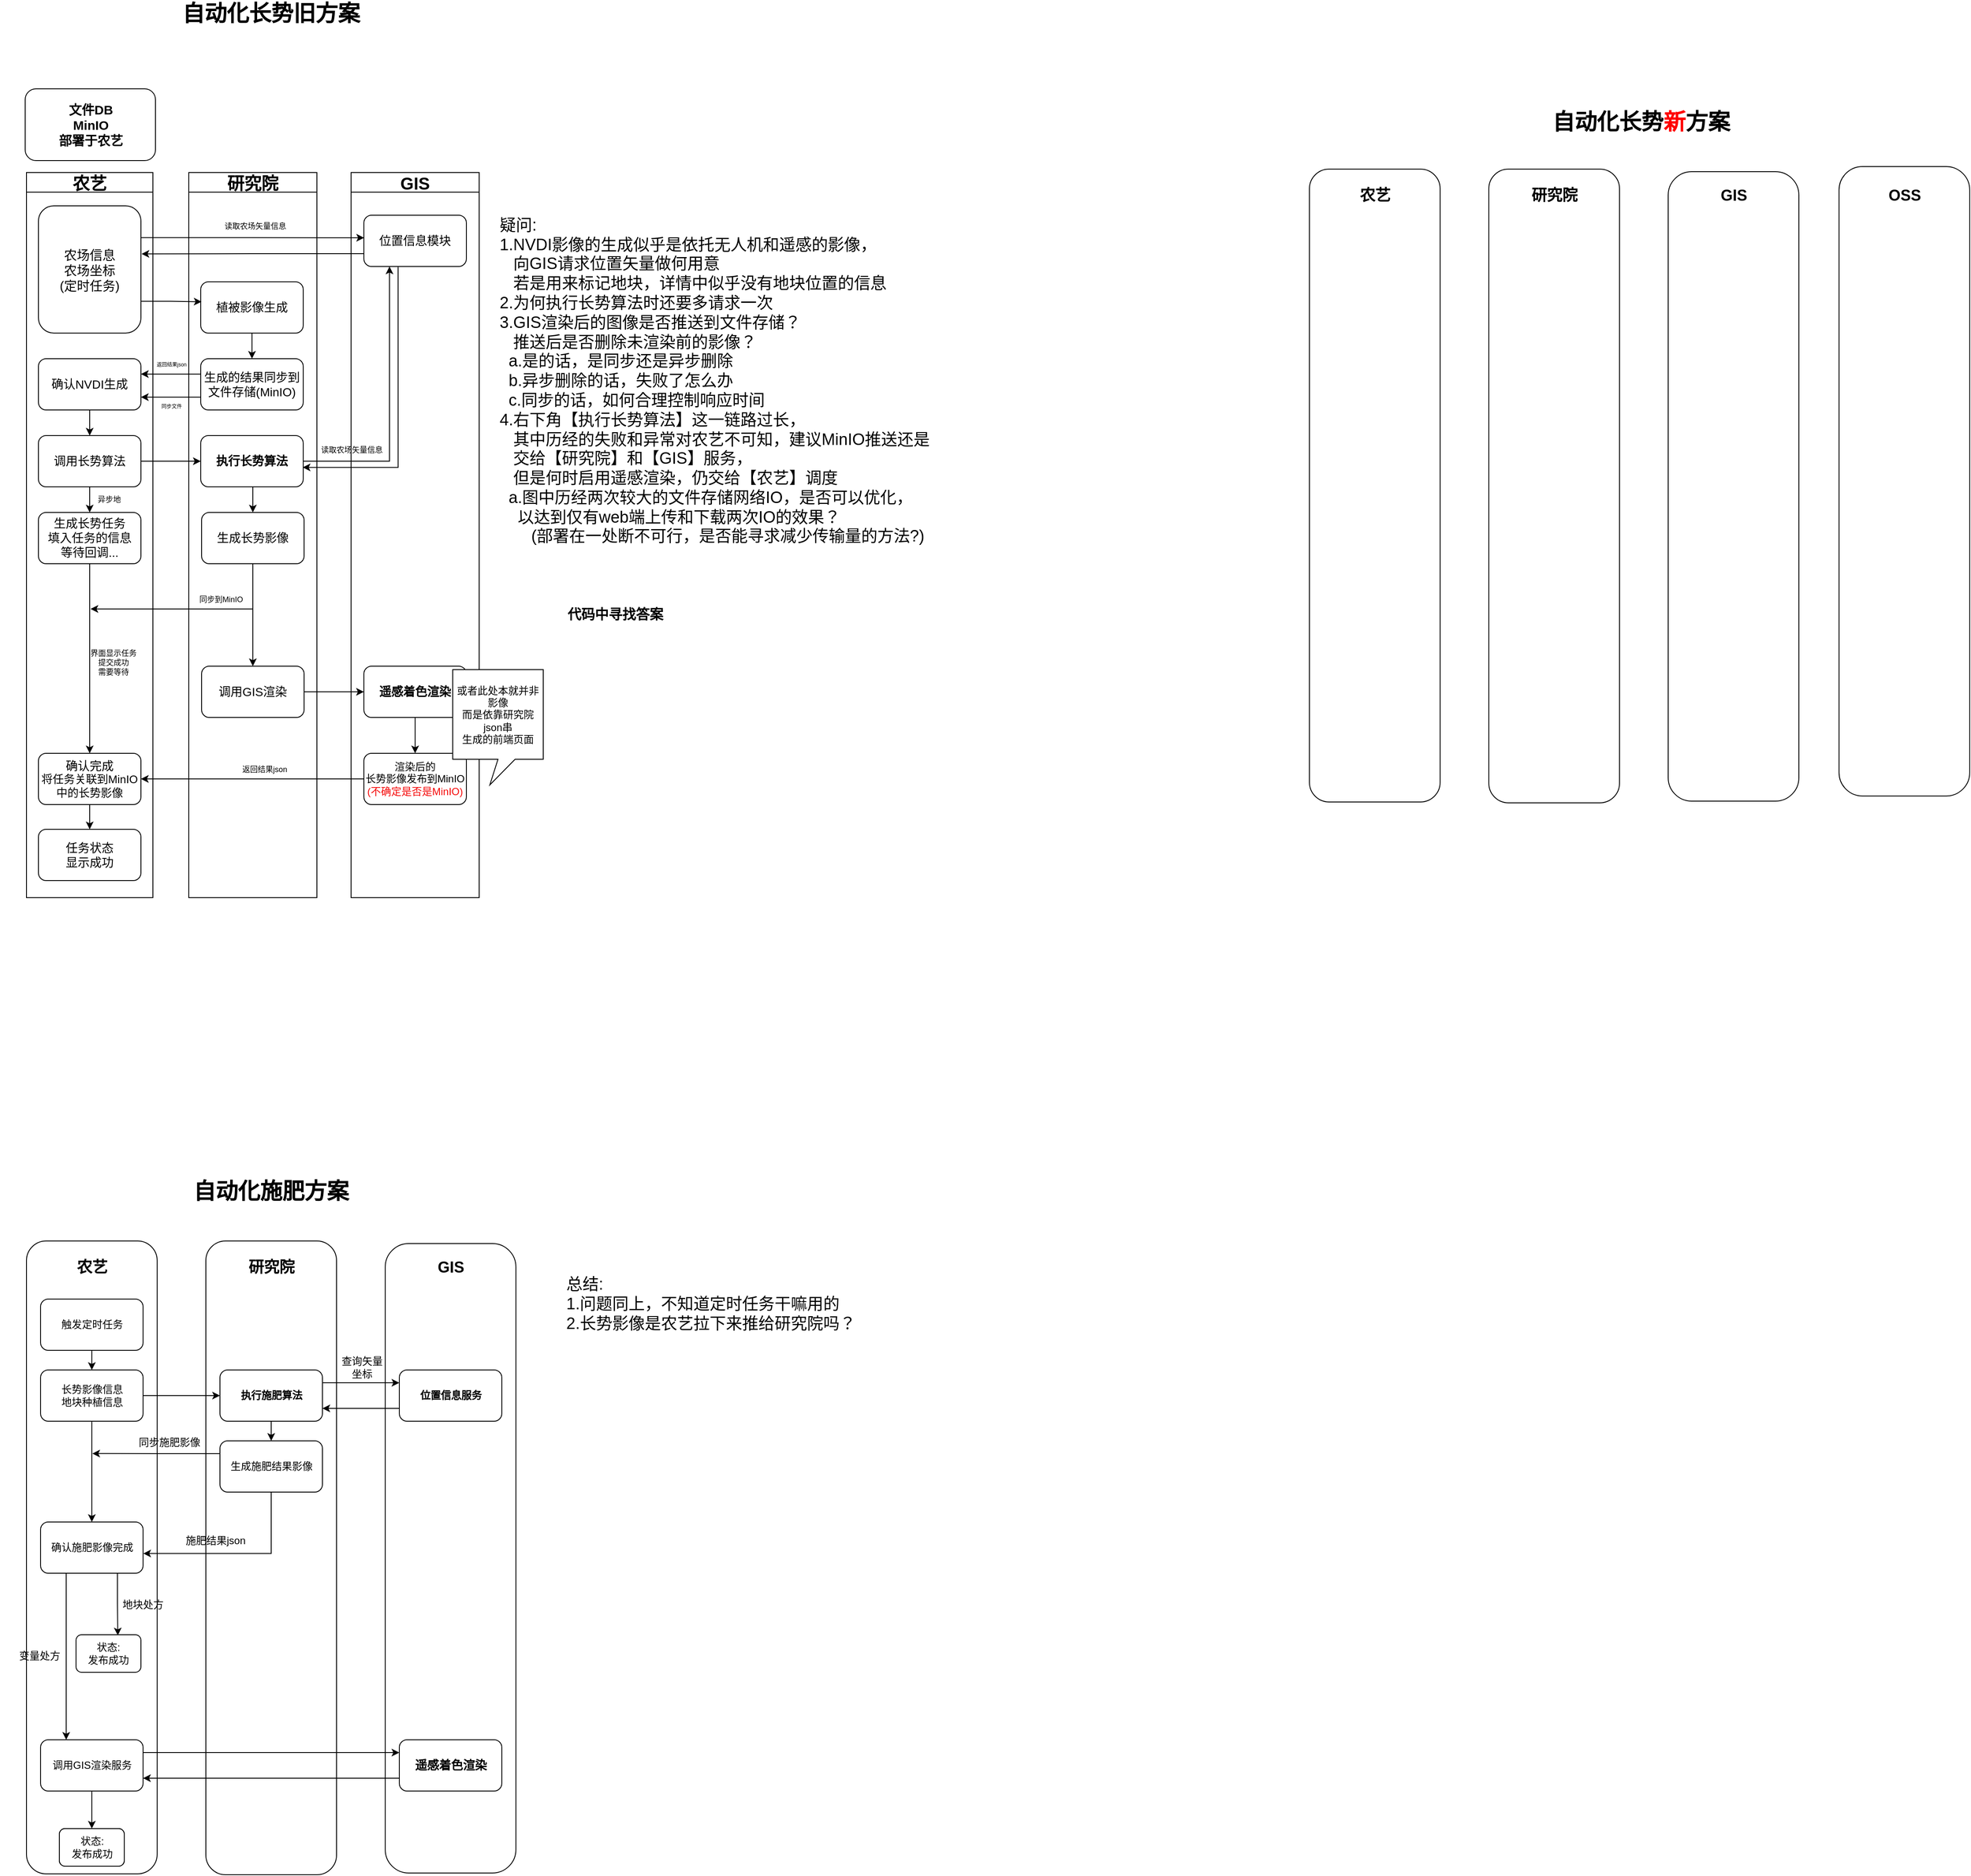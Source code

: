 <mxfile version="24.7.6">
  <diagram name="第 1 页" id="lfJFgyUHGgr_xkrEM4PF">
    <mxGraphModel dx="1912" dy="1121" grid="0" gridSize="10" guides="1" tooltips="1" connect="1" arrows="1" fold="1" page="0" pageScale="1" pageWidth="827" pageHeight="1169" math="0" shadow="0">
      <root>
        <mxCell id="0" />
        <mxCell id="1" parent="0" />
        <mxCell id="Aizblv3qcIen2mevFITz-2" value="&lt;font style=&quot;font-size: 20px;&quot;&gt;农艺&lt;/font&gt;" style="swimlane;whiteSpace=wrap;html=1;" vertex="1" parent="1">
          <mxGeometry x="100" y="350" width="148" height="849" as="geometry">
            <mxRectangle x="100" y="350" width="80" height="40" as="alternateBounds" />
          </mxGeometry>
        </mxCell>
        <mxCell id="Aizblv3qcIen2mevFITz-5" value="&lt;div&gt;&lt;span style=&quot;font-size: 15px; background-color: initial;&quot;&gt;农场信息&lt;/span&gt;&lt;br&gt;&lt;/div&gt;&lt;div style=&quot;font-size: 15px;&quot;&gt;&lt;font style=&quot;font-size: 15px;&quot;&gt;农场坐标&lt;/font&gt;&lt;/div&gt;&lt;div style=&quot;font-size: 15px;&quot;&gt;&lt;font style=&quot;font-size: 15px;&quot;&gt;(定时任务)&lt;/font&gt;&lt;/div&gt;" style="rounded=1;whiteSpace=wrap;html=1;" vertex="1" parent="Aizblv3qcIen2mevFITz-2">
          <mxGeometry x="14" y="39" width="120" height="149" as="geometry" />
        </mxCell>
        <mxCell id="Aizblv3qcIen2mevFITz-15" style="edgeStyle=orthogonalEdgeStyle;rounded=0;orthogonalLoop=1;jettySize=auto;html=1;exitX=0.5;exitY=1;exitDx=0;exitDy=0;entryX=0.5;entryY=0;entryDx=0;entryDy=0;" edge="1" parent="Aizblv3qcIen2mevFITz-2" source="Aizblv3qcIen2mevFITz-11" target="Aizblv3qcIen2mevFITz-14">
          <mxGeometry relative="1" as="geometry" />
        </mxCell>
        <mxCell id="Aizblv3qcIen2mevFITz-11" value="&lt;span style=&quot;font-size: 14px;&quot;&gt;确认NVDI生成&lt;/span&gt;" style="rounded=1;whiteSpace=wrap;html=1;" vertex="1" parent="Aizblv3qcIen2mevFITz-2">
          <mxGeometry x="14" y="218" width="120" height="60" as="geometry" />
        </mxCell>
        <mxCell id="Aizblv3qcIen2mevFITz-21" style="edgeStyle=orthogonalEdgeStyle;rounded=0;orthogonalLoop=1;jettySize=auto;html=1;exitX=0.5;exitY=1;exitDx=0;exitDy=0;" edge="1" parent="Aizblv3qcIen2mevFITz-2" source="Aizblv3qcIen2mevFITz-14" target="Aizblv3qcIen2mevFITz-20">
          <mxGeometry relative="1" as="geometry" />
        </mxCell>
        <mxCell id="Aizblv3qcIen2mevFITz-14" value="&lt;span style=&quot;font-size: 14px;&quot;&gt;调用长势算法&lt;/span&gt;" style="rounded=1;whiteSpace=wrap;html=1;" vertex="1" parent="Aizblv3qcIen2mevFITz-2">
          <mxGeometry x="14" y="308" width="120" height="60" as="geometry" />
        </mxCell>
        <mxCell id="Aizblv3qcIen2mevFITz-53" style="edgeStyle=orthogonalEdgeStyle;rounded=0;orthogonalLoop=1;jettySize=auto;html=1;exitX=0.5;exitY=1;exitDx=0;exitDy=0;entryX=0.5;entryY=0;entryDx=0;entryDy=0;" edge="1" parent="Aizblv3qcIen2mevFITz-2" source="Aizblv3qcIen2mevFITz-20" target="Aizblv3qcIen2mevFITz-52">
          <mxGeometry relative="1" as="geometry" />
        </mxCell>
        <mxCell id="Aizblv3qcIen2mevFITz-20" value="&lt;span style=&quot;font-size: 14px;&quot;&gt;生成长势任务&lt;/span&gt;&lt;div&gt;&lt;span style=&quot;font-size: 14px;&quot;&gt;填入任务的信息&lt;/span&gt;&lt;/div&gt;&lt;div&gt;&lt;span style=&quot;font-size: 14px;&quot;&gt;等待回调...&lt;/span&gt;&lt;/div&gt;" style="rounded=1;whiteSpace=wrap;html=1;" vertex="1" parent="Aizblv3qcIen2mevFITz-2">
          <mxGeometry x="14" y="398" width="120" height="60" as="geometry" />
        </mxCell>
        <mxCell id="Aizblv3qcIen2mevFITz-22" value="异步地" style="text;html=1;align=center;verticalAlign=middle;whiteSpace=wrap;rounded=0;fontSize=9;" vertex="1" parent="Aizblv3qcIen2mevFITz-2">
          <mxGeometry x="67" y="373" width="60" height="20" as="geometry" />
        </mxCell>
        <mxCell id="Aizblv3qcIen2mevFITz-9" style="edgeStyle=orthogonalEdgeStyle;rounded=0;orthogonalLoop=1;jettySize=auto;html=1;exitX=0.5;exitY=1;exitDx=0;exitDy=0;entryX=0.5;entryY=0;entryDx=0;entryDy=0;" edge="1" parent="Aizblv3qcIen2mevFITz-2" source="Aizblv3qcIen2mevFITz-6" target="Aizblv3qcIen2mevFITz-8">
          <mxGeometry relative="1" as="geometry" />
        </mxCell>
        <mxCell id="Aizblv3qcIen2mevFITz-6" value="&lt;span style=&quot;font-size: 14px;&quot;&gt;植被影像生成&lt;/span&gt;" style="rounded=1;whiteSpace=wrap;html=1;" vertex="1" parent="Aizblv3qcIen2mevFITz-2">
          <mxGeometry x="204" y="128" width="120" height="60" as="geometry" />
        </mxCell>
        <mxCell id="Aizblv3qcIen2mevFITz-87" style="edgeStyle=orthogonalEdgeStyle;rounded=0;orthogonalLoop=1;jettySize=auto;html=1;exitX=0;exitY=0.75;exitDx=0;exitDy=0;entryX=1;entryY=0.75;entryDx=0;entryDy=0;" edge="1" parent="Aizblv3qcIen2mevFITz-2" source="Aizblv3qcIen2mevFITz-8" target="Aizblv3qcIen2mevFITz-11">
          <mxGeometry relative="1" as="geometry" />
        </mxCell>
        <mxCell id="Aizblv3qcIen2mevFITz-8" value="&lt;span style=&quot;font-size: 14px;&quot;&gt;生成的结果同步到文件存储(MinIO)&lt;/span&gt;" style="rounded=1;whiteSpace=wrap;html=1;" vertex="1" parent="Aizblv3qcIen2mevFITz-2">
          <mxGeometry x="204" y="218" width="120" height="60" as="geometry" />
        </mxCell>
        <mxCell id="Aizblv3qcIen2mevFITz-17" value="&lt;div&gt;&lt;span style=&quot;font-size: 14px; background-color: initial;&quot;&gt;执行长势算法&lt;/span&gt;&lt;br&gt;&lt;/div&gt;" style="rounded=1;whiteSpace=wrap;html=1;fontStyle=1" vertex="1" parent="Aizblv3qcIen2mevFITz-2">
          <mxGeometry x="204" y="308" width="120" height="60" as="geometry" />
        </mxCell>
        <mxCell id="Aizblv3qcIen2mevFITz-18" style="edgeStyle=orthogonalEdgeStyle;rounded=0;orthogonalLoop=1;jettySize=auto;html=1;exitX=1;exitY=0.5;exitDx=0;exitDy=0;entryX=0;entryY=0.5;entryDx=0;entryDy=0;" edge="1" parent="Aizblv3qcIen2mevFITz-2" source="Aizblv3qcIen2mevFITz-14" target="Aizblv3qcIen2mevFITz-17">
          <mxGeometry relative="1" as="geometry" />
        </mxCell>
        <mxCell id="Aizblv3qcIen2mevFITz-27" style="edgeStyle=orthogonalEdgeStyle;rounded=0;orthogonalLoop=1;jettySize=auto;html=1;exitX=1;exitY=0.75;exitDx=0;exitDy=0;entryX=0.008;entryY=0.388;entryDx=0;entryDy=0;entryPerimeter=0;" edge="1" parent="Aizblv3qcIen2mevFITz-2" source="Aizblv3qcIen2mevFITz-5" target="Aizblv3qcIen2mevFITz-6">
          <mxGeometry relative="1" as="geometry" />
        </mxCell>
        <mxCell id="Aizblv3qcIen2mevFITz-57" style="edgeStyle=orthogonalEdgeStyle;rounded=0;orthogonalLoop=1;jettySize=auto;html=1;exitX=0.5;exitY=1;exitDx=0;exitDy=0;entryX=0.5;entryY=0;entryDx=0;entryDy=0;" edge="1" parent="Aizblv3qcIen2mevFITz-2" source="Aizblv3qcIen2mevFITz-52" target="Aizblv3qcIen2mevFITz-56">
          <mxGeometry relative="1" as="geometry" />
        </mxCell>
        <mxCell id="Aizblv3qcIen2mevFITz-52" value="&lt;span style=&quot;font-size: 14px;&quot;&gt;确认完成&lt;/span&gt;&lt;div&gt;&lt;span style=&quot;font-size: 13px;&quot;&gt;将任务关联到MinIO中的长势影像&lt;/span&gt;&lt;/div&gt;" style="rounded=1;whiteSpace=wrap;html=1;" vertex="1" parent="Aizblv3qcIen2mevFITz-2">
          <mxGeometry x="14" y="680" width="120" height="60" as="geometry" />
        </mxCell>
        <mxCell id="Aizblv3qcIen2mevFITz-55" value="界面显示任务提交成功&lt;div&gt;需要等待&lt;/div&gt;" style="text;html=1;align=center;verticalAlign=middle;whiteSpace=wrap;rounded=0;fontSize=9;" vertex="1" parent="Aizblv3qcIen2mevFITz-2">
          <mxGeometry x="72" y="564" width="60" height="20" as="geometry" />
        </mxCell>
        <mxCell id="Aizblv3qcIen2mevFITz-56" value="&lt;span style=&quot;font-size: 14px;&quot;&gt;任务状态&lt;/span&gt;&lt;div&gt;&lt;span style=&quot;font-size: 14px;&quot;&gt;显示成功&lt;/span&gt;&lt;/div&gt;" style="rounded=1;whiteSpace=wrap;html=1;" vertex="1" parent="Aizblv3qcIen2mevFITz-2">
          <mxGeometry x="14" y="769" width="120" height="60" as="geometry" />
        </mxCell>
        <mxCell id="Aizblv3qcIen2mevFITz-3" value="&lt;font style=&quot;font-size: 20px;&quot;&gt;研究院&lt;/font&gt;" style="swimlane;whiteSpace=wrap;html=1;" vertex="1" parent="1">
          <mxGeometry x="290" y="350" width="150" height="849" as="geometry" />
        </mxCell>
        <mxCell id="Aizblv3qcIen2mevFITz-34" value="读取农场矢量信息" style="text;html=1;align=center;verticalAlign=middle;whiteSpace=wrap;rounded=0;fontSize=9;" vertex="1" parent="Aizblv3qcIen2mevFITz-3">
          <mxGeometry x="37" y="53" width="82" height="20" as="geometry" />
        </mxCell>
        <mxCell id="Aizblv3qcIen2mevFITz-82" style="edgeStyle=orthogonalEdgeStyle;rounded=0;orthogonalLoop=1;jettySize=auto;html=1;exitX=0.5;exitY=1;exitDx=0;exitDy=0;" edge="1" parent="Aizblv3qcIen2mevFITz-3" source="Aizblv3qcIen2mevFITz-38" target="Aizblv3qcIen2mevFITz-42">
          <mxGeometry relative="1" as="geometry" />
        </mxCell>
        <mxCell id="Aizblv3qcIen2mevFITz-38" value="&lt;span style=&quot;font-size: 14px;&quot;&gt;生成长势影像&lt;/span&gt;" style="rounded=1;whiteSpace=wrap;html=1;" vertex="1" parent="Aizblv3qcIen2mevFITz-3">
          <mxGeometry x="15" y="398" width="120" height="60" as="geometry" />
        </mxCell>
        <mxCell id="Aizblv3qcIen2mevFITz-42" value="&lt;span style=&quot;font-size: 14px;&quot;&gt;调用GIS渲染&lt;/span&gt;" style="rounded=1;whiteSpace=wrap;html=1;" vertex="1" parent="Aizblv3qcIen2mevFITz-3">
          <mxGeometry x="15" y="578" width="120" height="60" as="geometry" />
        </mxCell>
        <mxCell id="Aizblv3qcIen2mevFITz-83" value="" style="endArrow=classic;html=1;rounded=0;" edge="1" parent="Aizblv3qcIen2mevFITz-3">
          <mxGeometry width="50" height="50" relative="1" as="geometry">
            <mxPoint x="75" y="511" as="sourcePoint" />
            <mxPoint x="-115" y="511" as="targetPoint" />
          </mxGeometry>
        </mxCell>
        <mxCell id="Aizblv3qcIen2mevFITz-84" value="同步到MinIO" style="text;html=1;align=center;verticalAlign=middle;whiteSpace=wrap;rounded=0;fontSize=9;" vertex="1" parent="Aizblv3qcIen2mevFITz-3">
          <mxGeometry x="-3" y="490" width="82" height="20" as="geometry" />
        </mxCell>
        <mxCell id="Aizblv3qcIen2mevFITz-85" value="返回结果json" style="text;html=1;align=center;verticalAlign=middle;whiteSpace=wrap;rounded=0;fontSize=9;" vertex="1" parent="Aizblv3qcIen2mevFITz-3">
          <mxGeometry x="48" y="689" width="82" height="20" as="geometry" />
        </mxCell>
        <mxCell id="Aizblv3qcIen2mevFITz-4" value="&lt;font style=&quot;font-size: 20px;&quot;&gt;GIS&lt;/font&gt;" style="swimlane;whiteSpace=wrap;html=1;" vertex="1" parent="1">
          <mxGeometry x="480" y="350" width="150" height="849" as="geometry" />
        </mxCell>
        <mxCell id="Aizblv3qcIen2mevFITz-33" style="edgeStyle=orthogonalEdgeStyle;rounded=0;orthogonalLoop=1;jettySize=auto;html=1;exitX=0;exitY=0.75;exitDx=0;exitDy=0;" edge="1" parent="Aizblv3qcIen2mevFITz-4" source="Aizblv3qcIen2mevFITz-30">
          <mxGeometry relative="1" as="geometry">
            <mxPoint x="-245.286" y="95.286" as="targetPoint" />
          </mxGeometry>
        </mxCell>
        <mxCell id="Aizblv3qcIen2mevFITz-30" value="&lt;span style=&quot;font-size: 14px;&quot;&gt;位置信息模块&lt;/span&gt;" style="rounded=1;whiteSpace=wrap;html=1;" vertex="1" parent="Aizblv3qcIen2mevFITz-4">
          <mxGeometry x="15" y="50" width="120" height="60" as="geometry" />
        </mxCell>
        <mxCell id="Aizblv3qcIen2mevFITz-36" value="读取农场矢量信息" style="text;html=1;align=center;verticalAlign=middle;whiteSpace=wrap;rounded=0;fontSize=9;" vertex="1" parent="Aizblv3qcIen2mevFITz-4">
          <mxGeometry x="-40" y="315" width="82" height="20" as="geometry" />
        </mxCell>
        <mxCell id="Aizblv3qcIen2mevFITz-51" style="edgeStyle=orthogonalEdgeStyle;rounded=0;orthogonalLoop=1;jettySize=auto;html=1;exitX=0.5;exitY=1;exitDx=0;exitDy=0;entryX=0.5;entryY=0;entryDx=0;entryDy=0;" edge="1" parent="Aizblv3qcIen2mevFITz-4" source="Aizblv3qcIen2mevFITz-44" target="Aizblv3qcIen2mevFITz-50">
          <mxGeometry relative="1" as="geometry" />
        </mxCell>
        <mxCell id="Aizblv3qcIen2mevFITz-44" value="&lt;span style=&quot;font-size: 14px;&quot;&gt;遥感着色渲染&lt;/span&gt;" style="rounded=1;whiteSpace=wrap;html=1;fontStyle=1" vertex="1" parent="Aizblv3qcIen2mevFITz-4">
          <mxGeometry x="15" y="578" width="120" height="60" as="geometry" />
        </mxCell>
        <mxCell id="Aizblv3qcIen2mevFITz-50" value="&lt;font style=&quot;font-size: 12px;&quot;&gt;渲染后的&lt;/font&gt;&lt;div style=&quot;&quot;&gt;&lt;font style=&quot;font-size: 12px;&quot;&gt;长势影像发布到MinIO&lt;/font&gt;&lt;/div&gt;&lt;div style=&quot;&quot;&gt;&lt;font color=&quot;#f50a0a&quot; style=&quot;font-size: 12px;&quot;&gt;(不确定是否是MinIO)&lt;/font&gt;&lt;/div&gt;" style="rounded=1;whiteSpace=wrap;html=1;" vertex="1" parent="Aizblv3qcIen2mevFITz-4">
          <mxGeometry x="15" y="680" width="120" height="60" as="geometry" />
        </mxCell>
        <mxCell id="Aizblv3qcIen2mevFITz-16" value="自动化长势旧方案" style="text;html=1;align=center;verticalAlign=middle;whiteSpace=wrap;rounded=0;fontStyle=1;fontSize=26;" vertex="1" parent="1">
          <mxGeometry x="270.25" y="149" width="232.5" height="30" as="geometry" />
        </mxCell>
        <mxCell id="Aizblv3qcIen2mevFITz-31" style="edgeStyle=orthogonalEdgeStyle;rounded=0;orthogonalLoop=1;jettySize=auto;html=1;exitX=1;exitY=0.25;exitDx=0;exitDy=0;entryX=0.002;entryY=0.44;entryDx=0;entryDy=0;entryPerimeter=0;" edge="1" parent="1" source="Aizblv3qcIen2mevFITz-5" target="Aizblv3qcIen2mevFITz-30">
          <mxGeometry relative="1" as="geometry" />
        </mxCell>
        <mxCell id="Aizblv3qcIen2mevFITz-35" style="edgeStyle=orthogonalEdgeStyle;rounded=0;orthogonalLoop=1;jettySize=auto;html=1;exitX=1;exitY=0.5;exitDx=0;exitDy=0;entryX=0.25;entryY=1;entryDx=0;entryDy=0;" edge="1" parent="1" source="Aizblv3qcIen2mevFITz-17" target="Aizblv3qcIen2mevFITz-30">
          <mxGeometry relative="1" as="geometry" />
        </mxCell>
        <mxCell id="Aizblv3qcIen2mevFITz-37" style="edgeStyle=orthogonalEdgeStyle;rounded=0;orthogonalLoop=1;jettySize=auto;html=1;exitX=0.334;exitY=1.011;exitDx=0;exitDy=0;entryX=0.995;entryY=0.62;entryDx=0;entryDy=0;exitPerimeter=0;entryPerimeter=0;" edge="1" parent="1" source="Aizblv3qcIen2mevFITz-30" target="Aizblv3qcIen2mevFITz-17">
          <mxGeometry relative="1" as="geometry" />
        </mxCell>
        <mxCell id="Aizblv3qcIen2mevFITz-39" style="edgeStyle=orthogonalEdgeStyle;rounded=0;orthogonalLoop=1;jettySize=auto;html=1;exitX=0.5;exitY=1;exitDx=0;exitDy=0;entryX=0.5;entryY=0;entryDx=0;entryDy=0;" edge="1" parent="1" source="Aizblv3qcIen2mevFITz-17" target="Aizblv3qcIen2mevFITz-38">
          <mxGeometry relative="1" as="geometry" />
        </mxCell>
        <mxCell id="Aizblv3qcIen2mevFITz-49" style="edgeStyle=orthogonalEdgeStyle;rounded=0;orthogonalLoop=1;jettySize=auto;html=1;exitX=1;exitY=0.5;exitDx=0;exitDy=0;entryX=0;entryY=0.5;entryDx=0;entryDy=0;" edge="1" parent="1" source="Aizblv3qcIen2mevFITz-42" target="Aizblv3qcIen2mevFITz-44">
          <mxGeometry relative="1" as="geometry" />
        </mxCell>
        <mxCell id="Aizblv3qcIen2mevFITz-54" style="edgeStyle=orthogonalEdgeStyle;rounded=0;orthogonalLoop=1;jettySize=auto;html=1;exitX=0;exitY=0.5;exitDx=0;exitDy=0;entryX=1;entryY=0.5;entryDx=0;entryDy=0;" edge="1" parent="1" source="Aizblv3qcIen2mevFITz-50" target="Aizblv3qcIen2mevFITz-52">
          <mxGeometry relative="1" as="geometry" />
        </mxCell>
        <mxCell id="Aizblv3qcIen2mevFITz-58" value="&lt;font style=&quot;font-size: 19px;&quot;&gt;疑问:&lt;/font&gt;&lt;div style=&quot;font-size: 19px;&quot;&gt;&lt;font style=&quot;font-size: 19px;&quot;&gt;1.NVDI影像的生成似乎是依托无人机和遥感的影像，&lt;/font&gt;&lt;/div&gt;&lt;div style=&quot;font-size: 19px;&quot;&gt;&lt;font style=&quot;font-size: 19px;&quot;&gt;&amp;nbsp; &amp;nbsp;向GIS请求位置矢量做何用意&lt;/font&gt;&lt;/div&gt;&lt;div style=&quot;font-size: 19px;&quot;&gt;&lt;font style=&quot;font-size: 19px;&quot;&gt;&amp;nbsp; &amp;nbsp;若是用来标记地块，详情中似乎没有地块位置的信息&lt;/font&gt;&lt;/div&gt;&lt;div style=&quot;font-size: 19px;&quot;&gt;&lt;font style=&quot;font-size: 19px;&quot;&gt;2.为何执行长势算法时还要多请求一次&lt;/font&gt;&lt;/div&gt;&lt;div style=&quot;font-size: 19px;&quot;&gt;&lt;font style=&quot;font-size: 19px;&quot;&gt;3.GIS渲染后的图像是否推送到文件存储？&lt;/font&gt;&lt;/div&gt;&lt;div style=&quot;font-size: 19px;&quot;&gt;&lt;font style=&quot;font-size: 19px;&quot;&gt;&amp;nbsp; &amp;nbsp;推送后是否删除未渲染前的影像？&lt;/font&gt;&lt;/div&gt;&lt;div style=&quot;font-size: 19px;&quot;&gt;&lt;font style=&quot;font-size: 19px;&quot;&gt;&amp;nbsp; a.是的话，是同步还是异步删除&lt;/font&gt;&lt;/div&gt;&lt;div style=&quot;font-size: 19px;&quot;&gt;&lt;font style=&quot;font-size: 19px;&quot;&gt;&amp;nbsp; b.异步删除的话，失败了怎么办&lt;/font&gt;&lt;/div&gt;&lt;div style=&quot;font-size: 19px;&quot;&gt;&lt;font style=&quot;font-size: 19px;&quot;&gt;&amp;nbsp; c.同步的话，如何合理控制响应时间&lt;/font&gt;&lt;/div&gt;&lt;div style=&quot;font-size: 19px;&quot;&gt;&lt;font style=&quot;font-size: 19px;&quot;&gt;4.右下角【执行长势算法】这一链路过长，&lt;/font&gt;&lt;/div&gt;&lt;div style=&quot;font-size: 19px;&quot;&gt;&lt;font style=&quot;font-size: 19px;&quot;&gt;&amp;nbsp; &amp;nbsp;其中历经的失败和异常对农艺不可知，建议MinIO推送还是&lt;/font&gt;&lt;/div&gt;&lt;div style=&quot;font-size: 19px;&quot;&gt;&amp;nbsp; &amp;nbsp;交给【研究院】和【GIS】服务，&lt;/div&gt;&lt;div style=&quot;font-size: 19px;&quot;&gt;&amp;nbsp; &amp;nbsp;但是何时启用遥感渲染，仍交给【农艺】调度&lt;/div&gt;&lt;div style=&quot;font-size: 19px;&quot;&gt;&amp;nbsp; a.图中历经两次较大的文件存储网络IO，是否可以优化，&lt;/div&gt;&lt;div style=&quot;font-size: 19px;&quot;&gt;&amp;nbsp; &amp;nbsp; 以达到仅有web端上传和下载两次IO的效果？&lt;/div&gt;&lt;div style=&quot;font-size: 19px;&quot;&gt;&amp;nbsp; &amp;nbsp; &amp;nbsp; &amp;nbsp;(部署在一处断不可行，是否能寻求减少传输量的方法?)&lt;/div&gt;" style="text;html=1;align=left;verticalAlign=middle;resizable=0;points=[];autosize=1;strokeColor=none;fillColor=none;" vertex="1" parent="1">
          <mxGeometry x="652" y="394" width="522" height="400" as="geometry" />
        </mxCell>
        <mxCell id="Aizblv3qcIen2mevFITz-59" value="&lt;b&gt;&lt;font style=&quot;font-size: 16px;&quot;&gt;代码中寻找答案&lt;/font&gt;&lt;/b&gt;" style="text;html=1;align=center;verticalAlign=middle;resizable=0;points=[];autosize=1;strokeColor=none;fillColor=none;" vertex="1" parent="1">
          <mxGeometry x="724" y="851" width="130" height="31" as="geometry" />
        </mxCell>
        <mxCell id="Aizblv3qcIen2mevFITz-61" value="" style="rounded=1;whiteSpace=wrap;html=1;" vertex="1" parent="1">
          <mxGeometry x="100" y="1601" width="153" height="741" as="geometry" />
        </mxCell>
        <mxCell id="Aizblv3qcIen2mevFITz-62" value="自动化施肥方案" style="text;html=1;align=center;verticalAlign=middle;whiteSpace=wrap;rounded=0;fontStyle=1;fontSize=26;" vertex="1" parent="1">
          <mxGeometry x="270.25" y="1528" width="232.5" height="30" as="geometry" />
        </mxCell>
        <mxCell id="Aizblv3qcIen2mevFITz-63" value="" style="rounded=1;whiteSpace=wrap;html=1;" vertex="1" parent="1">
          <mxGeometry x="310" y="1601" width="153" height="742" as="geometry" />
        </mxCell>
        <mxCell id="Aizblv3qcIen2mevFITz-64" value="" style="rounded=1;whiteSpace=wrap;html=1;arcSize=18;" vertex="1" parent="1">
          <mxGeometry x="520" y="1604" width="153" height="737" as="geometry" />
        </mxCell>
        <mxCell id="Aizblv3qcIen2mevFITz-65" value="农艺" style="text;html=1;align=center;verticalAlign=middle;whiteSpace=wrap;rounded=0;fontSize=18;fontStyle=1" vertex="1" parent="1">
          <mxGeometry x="146.5" y="1617" width="60" height="30" as="geometry" />
        </mxCell>
        <mxCell id="Aizblv3qcIen2mevFITz-66" value="研究院" style="text;html=1;align=center;verticalAlign=middle;whiteSpace=wrap;rounded=0;fontSize=18;fontStyle=1" vertex="1" parent="1">
          <mxGeometry x="356.5" y="1617" width="60" height="30" as="geometry" />
        </mxCell>
        <mxCell id="Aizblv3qcIen2mevFITz-67" value="GIS" style="text;html=1;align=center;verticalAlign=middle;whiteSpace=wrap;rounded=0;fontSize=18;fontStyle=1" vertex="1" parent="1">
          <mxGeometry x="566.5" y="1617" width="60" height="30" as="geometry" />
        </mxCell>
        <mxCell id="Aizblv3qcIen2mevFITz-68" value="&lt;span style=&quot;font-size: 19px;&quot;&gt;总结:&lt;/span&gt;&lt;div&gt;&lt;span style=&quot;font-size: 19px;&quot;&gt;1.问题同上，不知道定时任务干嘛用的&lt;/span&gt;&lt;/div&gt;&lt;div&gt;&lt;span style=&quot;font-size: 19px;&quot;&gt;2.长势影像是农艺拉下来推给研究院吗？&lt;/span&gt;&lt;/div&gt;&lt;div&gt;&lt;br&gt;&lt;/div&gt;" style="text;html=1;align=left;verticalAlign=middle;resizable=0;points=[];autosize=1;strokeColor=none;fillColor=none;" vertex="1" parent="1">
          <mxGeometry x="730" y="1634" width="357" height="95" as="geometry" />
        </mxCell>
        <mxCell id="Aizblv3qcIen2mevFITz-74" style="edgeStyle=orthogonalEdgeStyle;rounded=0;orthogonalLoop=1;jettySize=auto;html=1;exitX=1;exitY=0.5;exitDx=0;exitDy=0;entryX=0;entryY=0.5;entryDx=0;entryDy=0;" edge="1" parent="1" source="Aizblv3qcIen2mevFITz-69" target="Aizblv3qcIen2mevFITz-73">
          <mxGeometry relative="1" as="geometry" />
        </mxCell>
        <mxCell id="Aizblv3qcIen2mevFITz-102" style="edgeStyle=orthogonalEdgeStyle;rounded=0;orthogonalLoop=1;jettySize=auto;html=1;exitX=0.5;exitY=1;exitDx=0;exitDy=0;entryX=0.5;entryY=0;entryDx=0;entryDy=0;" edge="1" parent="1" source="Aizblv3qcIen2mevFITz-69" target="Aizblv3qcIen2mevFITz-101">
          <mxGeometry relative="1" as="geometry" />
        </mxCell>
        <mxCell id="Aizblv3qcIen2mevFITz-69" value="长势影像信息&lt;div&gt;地块种植信息&lt;/div&gt;" style="rounded=1;whiteSpace=wrap;html=1;" vertex="1" parent="1">
          <mxGeometry x="116.5" y="1752" width="120" height="60" as="geometry" />
        </mxCell>
        <mxCell id="Aizblv3qcIen2mevFITz-70" value="&lt;div style=&quot;font-size: 15px;&quot;&gt;文件DB&lt;/div&gt;MinIO&lt;div&gt;部署于农艺&lt;/div&gt;" style="rounded=1;whiteSpace=wrap;html=1;fontStyle=1;fontSize=15;" vertex="1" parent="1">
          <mxGeometry x="98.5" y="252" width="152.5" height="84" as="geometry" />
        </mxCell>
        <mxCell id="Aizblv3qcIen2mevFITz-72" style="edgeStyle=orthogonalEdgeStyle;rounded=0;orthogonalLoop=1;jettySize=auto;html=1;exitX=0.5;exitY=1;exitDx=0;exitDy=0;entryX=0.5;entryY=0;entryDx=0;entryDy=0;" edge="1" parent="1" source="Aizblv3qcIen2mevFITz-71" target="Aizblv3qcIen2mevFITz-69">
          <mxGeometry relative="1" as="geometry" />
        </mxCell>
        <mxCell id="Aizblv3qcIen2mevFITz-71" value="触发定时任务" style="rounded=1;whiteSpace=wrap;html=1;" vertex="1" parent="1">
          <mxGeometry x="116.5" y="1669" width="120" height="60" as="geometry" />
        </mxCell>
        <mxCell id="Aizblv3qcIen2mevFITz-76" style="edgeStyle=orthogonalEdgeStyle;rounded=0;orthogonalLoop=1;jettySize=auto;html=1;exitX=1;exitY=0.25;exitDx=0;exitDy=0;entryX=0;entryY=0.25;entryDx=0;entryDy=0;" edge="1" parent="1" source="Aizblv3qcIen2mevFITz-73" target="Aizblv3qcIen2mevFITz-75">
          <mxGeometry relative="1" as="geometry" />
        </mxCell>
        <mxCell id="Aizblv3qcIen2mevFITz-86" style="edgeStyle=orthogonalEdgeStyle;rounded=0;orthogonalLoop=1;jettySize=auto;html=1;exitX=0.5;exitY=1;exitDx=0;exitDy=0;entryX=0.5;entryY=0;entryDx=0;entryDy=0;" edge="1" parent="1" source="Aizblv3qcIen2mevFITz-73" target="Aizblv3qcIen2mevFITz-79">
          <mxGeometry relative="1" as="geometry" />
        </mxCell>
        <mxCell id="Aizblv3qcIen2mevFITz-73" value="执行施肥算法" style="rounded=1;whiteSpace=wrap;html=1;fontStyle=1" vertex="1" parent="1">
          <mxGeometry x="326.5" y="1752" width="120" height="60" as="geometry" />
        </mxCell>
        <mxCell id="Aizblv3qcIen2mevFITz-77" style="edgeStyle=orthogonalEdgeStyle;rounded=0;orthogonalLoop=1;jettySize=auto;html=1;exitX=0;exitY=0.75;exitDx=0;exitDy=0;entryX=1;entryY=0.75;entryDx=0;entryDy=0;" edge="1" parent="1" source="Aizblv3qcIen2mevFITz-75" target="Aizblv3qcIen2mevFITz-73">
          <mxGeometry relative="1" as="geometry" />
        </mxCell>
        <mxCell id="Aizblv3qcIen2mevFITz-75" value="位置信息服务" style="rounded=1;whiteSpace=wrap;html=1;fontStyle=1" vertex="1" parent="1">
          <mxGeometry x="536.5" y="1752" width="120" height="60" as="geometry" />
        </mxCell>
        <mxCell id="Aizblv3qcIen2mevFITz-78" value="查询矢量坐标" style="text;html=1;align=center;verticalAlign=middle;whiteSpace=wrap;rounded=0;" vertex="1" parent="1">
          <mxGeometry x="463" y="1734" width="60" height="30" as="geometry" />
        </mxCell>
        <mxCell id="Aizblv3qcIen2mevFITz-108" style="edgeStyle=orthogonalEdgeStyle;rounded=0;orthogonalLoop=1;jettySize=auto;html=1;exitX=0;exitY=0.25;exitDx=0;exitDy=0;" edge="1" parent="1" source="Aizblv3qcIen2mevFITz-79">
          <mxGeometry relative="1" as="geometry">
            <mxPoint x="177.075" y="1849.896" as="targetPoint" />
          </mxGeometry>
        </mxCell>
        <mxCell id="Aizblv3qcIen2mevFITz-79" value="生成施肥结果影像" style="rounded=1;whiteSpace=wrap;html=1;fontStyle=0" vertex="1" parent="1">
          <mxGeometry x="326.5" y="1835" width="120" height="60" as="geometry" />
        </mxCell>
        <mxCell id="Aizblv3qcIen2mevFITz-12" style="edgeStyle=orthogonalEdgeStyle;rounded=0;orthogonalLoop=1;jettySize=auto;html=1;exitX=0;exitY=0.5;exitDx=0;exitDy=0;entryX=1;entryY=0.5;entryDx=0;entryDy=0;" edge="1" parent="1">
          <mxGeometry relative="1" as="geometry">
            <mxPoint x="304" y="586" as="sourcePoint" />
            <mxPoint x="234" y="586" as="targetPoint" />
          </mxGeometry>
        </mxCell>
        <mxCell id="Aizblv3qcIen2mevFITz-13" value="返回结果json" style="text;html=1;align=center;verticalAlign=middle;whiteSpace=wrap;rounded=0;fontSize=6;" vertex="1" parent="1">
          <mxGeometry x="240" y="565" width="60" height="20" as="geometry" />
        </mxCell>
        <mxCell id="Aizblv3qcIen2mevFITz-88" value="同步文件" style="text;html=1;align=center;verticalAlign=middle;whiteSpace=wrap;rounded=0;fontSize=6;" vertex="1" parent="1">
          <mxGeometry x="240" y="614" width="60" height="20" as="geometry" />
        </mxCell>
        <mxCell id="Aizblv3qcIen2mevFITz-95" value="或者此处本就并非影像&lt;div&gt;而是依靠研究院json串&lt;/div&gt;&lt;div&gt;生成的前端页面&lt;/div&gt;" style="shape=callout;whiteSpace=wrap;html=1;perimeter=calloutPerimeter;position2=0.41;" vertex="1" parent="1">
          <mxGeometry x="599" y="932" width="106" height="135" as="geometry" />
        </mxCell>
        <mxCell id="Aizblv3qcIen2mevFITz-100" value="同步施肥影像" style="text;html=1;align=center;verticalAlign=middle;whiteSpace=wrap;rounded=0;" vertex="1" parent="1">
          <mxGeometry x="221" y="1822" width="93" height="30" as="geometry" />
        </mxCell>
        <mxCell id="Aizblv3qcIen2mevFITz-112" style="edgeStyle=orthogonalEdgeStyle;rounded=0;orthogonalLoop=1;jettySize=auto;html=1;exitX=0.25;exitY=1;exitDx=0;exitDy=0;entryX=0.25;entryY=0;entryDx=0;entryDy=0;" edge="1" parent="1" source="Aizblv3qcIen2mevFITz-101" target="Aizblv3qcIen2mevFITz-111">
          <mxGeometry relative="1" as="geometry" />
        </mxCell>
        <mxCell id="Aizblv3qcIen2mevFITz-101" value="确认施肥影像完成" style="rounded=1;whiteSpace=wrap;html=1;fontStyle=0" vertex="1" parent="1">
          <mxGeometry x="116.5" y="1930" width="120" height="60" as="geometry" />
        </mxCell>
        <mxCell id="Aizblv3qcIen2mevFITz-105" value="施肥结果json" style="text;html=1;align=center;verticalAlign=middle;whiteSpace=wrap;rounded=0;" vertex="1" parent="1">
          <mxGeometry x="275" y="1937" width="93" height="30" as="geometry" />
        </mxCell>
        <mxCell id="Aizblv3qcIen2mevFITz-110" style="edgeStyle=orthogonalEdgeStyle;rounded=0;orthogonalLoop=1;jettySize=auto;html=1;exitX=0.5;exitY=1;exitDx=0;exitDy=0;entryX=1.002;entryY=0.615;entryDx=0;entryDy=0;entryPerimeter=0;" edge="1" parent="1" source="Aizblv3qcIen2mevFITz-79" target="Aizblv3qcIen2mevFITz-101">
          <mxGeometry relative="1" as="geometry" />
        </mxCell>
        <mxCell id="Aizblv3qcIen2mevFITz-119" style="edgeStyle=orthogonalEdgeStyle;rounded=0;orthogonalLoop=1;jettySize=auto;html=1;exitX=1;exitY=0.25;exitDx=0;exitDy=0;entryX=0;entryY=0.25;entryDx=0;entryDy=0;" edge="1" parent="1" source="Aizblv3qcIen2mevFITz-111" target="Aizblv3qcIen2mevFITz-118">
          <mxGeometry relative="1" as="geometry" />
        </mxCell>
        <mxCell id="Aizblv3qcIen2mevFITz-124" style="edgeStyle=orthogonalEdgeStyle;rounded=0;orthogonalLoop=1;jettySize=auto;html=1;exitX=0.5;exitY=1;exitDx=0;exitDy=0;entryX=0.5;entryY=0;entryDx=0;entryDy=0;" edge="1" parent="1" source="Aizblv3qcIen2mevFITz-111" target="Aizblv3qcIen2mevFITz-123">
          <mxGeometry relative="1" as="geometry" />
        </mxCell>
        <mxCell id="Aizblv3qcIen2mevFITz-111" value="调用GIS渲染服务" style="rounded=1;whiteSpace=wrap;html=1;fontStyle=0" vertex="1" parent="1">
          <mxGeometry x="116.5" y="2185" width="120" height="60" as="geometry" />
        </mxCell>
        <mxCell id="Aizblv3qcIen2mevFITz-113" value="&lt;div&gt;状态:&lt;/div&gt;&lt;div&gt;发布成功&lt;/div&gt;" style="rounded=1;whiteSpace=wrap;html=1;fontStyle=0" vertex="1" parent="1">
          <mxGeometry x="158" y="2062" width="76" height="44" as="geometry" />
        </mxCell>
        <mxCell id="Aizblv3qcIen2mevFITz-114" style="edgeStyle=orthogonalEdgeStyle;rounded=0;orthogonalLoop=1;jettySize=auto;html=1;exitX=0.75;exitY=1;exitDx=0;exitDy=0;entryX=0.644;entryY=0.018;entryDx=0;entryDy=0;entryPerimeter=0;" edge="1" parent="1" source="Aizblv3qcIen2mevFITz-101" target="Aizblv3qcIen2mevFITz-113">
          <mxGeometry relative="1" as="geometry" />
        </mxCell>
        <mxCell id="Aizblv3qcIen2mevFITz-115" value="地块处方" style="text;html=1;align=center;verticalAlign=middle;whiteSpace=wrap;rounded=0;" vertex="1" parent="1">
          <mxGeometry x="190" y="2012" width="93" height="30" as="geometry" />
        </mxCell>
        <mxCell id="Aizblv3qcIen2mevFITz-117" value="变量处方" style="text;html=1;align=center;verticalAlign=middle;whiteSpace=wrap;rounded=0;" vertex="1" parent="1">
          <mxGeometry x="69" y="2072" width="93" height="30" as="geometry" />
        </mxCell>
        <mxCell id="Aizblv3qcIen2mevFITz-120" style="edgeStyle=orthogonalEdgeStyle;rounded=0;orthogonalLoop=1;jettySize=auto;html=1;exitX=0;exitY=0.75;exitDx=0;exitDy=0;entryX=1;entryY=0.75;entryDx=0;entryDy=0;" edge="1" parent="1" source="Aizblv3qcIen2mevFITz-118" target="Aizblv3qcIen2mevFITz-111">
          <mxGeometry relative="1" as="geometry" />
        </mxCell>
        <mxCell id="Aizblv3qcIen2mevFITz-118" value="&lt;span style=&quot;font-size: 14px;&quot;&gt;遥感着色渲染&lt;/span&gt;" style="rounded=1;whiteSpace=wrap;html=1;fontStyle=1" vertex="1" parent="1">
          <mxGeometry x="536.5" y="2185" width="120" height="60" as="geometry" />
        </mxCell>
        <mxCell id="Aizblv3qcIen2mevFITz-122" value="任务完成" style="rounded=1;whiteSpace=wrap;html=1;fontStyle=0" vertex="1" parent="1">
          <mxGeometry x="138.5" y="2289" width="76" height="44" as="geometry" />
        </mxCell>
        <mxCell id="Aizblv3qcIen2mevFITz-123" value="&lt;div&gt;状态:&lt;/div&gt;&lt;div&gt;发布成功&lt;/div&gt;" style="rounded=1;whiteSpace=wrap;html=1;fontStyle=0" vertex="1" parent="1">
          <mxGeometry x="138.5" y="2289" width="76" height="44" as="geometry" />
        </mxCell>
        <mxCell id="Aizblv3qcIen2mevFITz-125" value="自动化长势&lt;font color=&quot;#ff0000&quot;&gt;新&lt;/font&gt;方案" style="text;html=1;align=center;verticalAlign=middle;whiteSpace=wrap;rounded=0;fontStyle=1;fontSize=26;" vertex="1" parent="1">
          <mxGeometry x="1874" y="276" width="232.5" height="30" as="geometry" />
        </mxCell>
        <mxCell id="Aizblv3qcIen2mevFITz-126" value="" style="rounded=1;whiteSpace=wrap;html=1;" vertex="1" parent="1">
          <mxGeometry x="1602" y="346" width="153" height="741" as="geometry" />
        </mxCell>
        <mxCell id="Aizblv3qcIen2mevFITz-128" value="" style="rounded=1;whiteSpace=wrap;html=1;" vertex="1" parent="1">
          <mxGeometry x="1812" y="346" width="153" height="742" as="geometry" />
        </mxCell>
        <mxCell id="Aizblv3qcIen2mevFITz-129" value="" style="rounded=1;whiteSpace=wrap;html=1;arcSize=18;" vertex="1" parent="1">
          <mxGeometry x="2022" y="349" width="153" height="737" as="geometry" />
        </mxCell>
        <mxCell id="Aizblv3qcIen2mevFITz-130" value="农艺" style="text;html=1;align=center;verticalAlign=middle;whiteSpace=wrap;rounded=0;fontSize=18;fontStyle=1" vertex="1" parent="1">
          <mxGeometry x="1648.5" y="362" width="60" height="30" as="geometry" />
        </mxCell>
        <mxCell id="Aizblv3qcIen2mevFITz-131" value="研究院" style="text;html=1;align=center;verticalAlign=middle;whiteSpace=wrap;rounded=0;fontSize=18;fontStyle=1" vertex="1" parent="1">
          <mxGeometry x="1858.5" y="362" width="60" height="30" as="geometry" />
        </mxCell>
        <mxCell id="Aizblv3qcIen2mevFITz-132" value="GIS" style="text;html=1;align=center;verticalAlign=middle;whiteSpace=wrap;rounded=0;fontSize=18;fontStyle=1" vertex="1" parent="1">
          <mxGeometry x="2068.5" y="362" width="60" height="30" as="geometry" />
        </mxCell>
        <mxCell id="Aizblv3qcIen2mevFITz-163" value="" style="rounded=1;whiteSpace=wrap;html=1;arcSize=18;" vertex="1" parent="1">
          <mxGeometry x="2222" y="343" width="153" height="737" as="geometry" />
        </mxCell>
        <mxCell id="Aizblv3qcIen2mevFITz-164" value="OSS" style="text;html=1;align=center;verticalAlign=middle;whiteSpace=wrap;rounded=0;fontSize=18;fontStyle=1" vertex="1" parent="1">
          <mxGeometry x="2268.5" y="362" width="60" height="30" as="geometry" />
        </mxCell>
      </root>
    </mxGraphModel>
  </diagram>
</mxfile>
